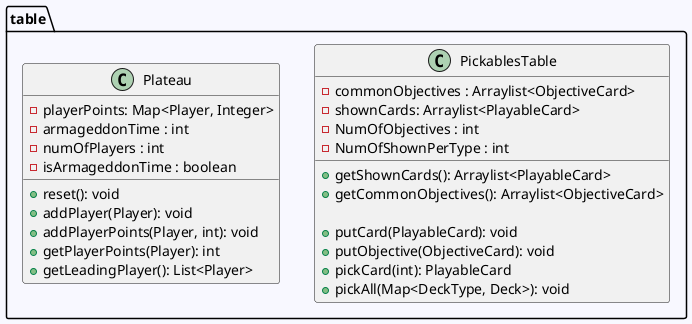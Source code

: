 @startuml TableUML

skinparam BackgroundColor ghostwhite

package table{
    class PickablesTable{
        -commonObjectives : Arraylist<ObjectiveCard>
        -shownCards: Arraylist<PlayableCard>
        -NumOfObjectives : int
        -NumOfShownPerType : int

        +getShownCards(): Arraylist<PlayableCard>
        +getCommonObjectives(): Arraylist<ObjectiveCard>

        +putCard(PlayableCard): void
        +putObjective(ObjectiveCard): void
        +pickCard(int): PlayableCard
        '+clearALL(): void
        +pickAll(Map<DeckType, Deck>): void 
    }

    class Plateau{
        -playerPoints: Map<Player, Integer>
        -armageddonTime : int
        -numOfPlayers : int
        -isArmageddonTime : boolean

        +reset(): void
        +addPlayer(Player): void
        +addPlayerPoints(Player, int): void
        +getPlayerPoints(Player): int
        +getLeadingPlayer(): List<Player>
    }
}

@enduml